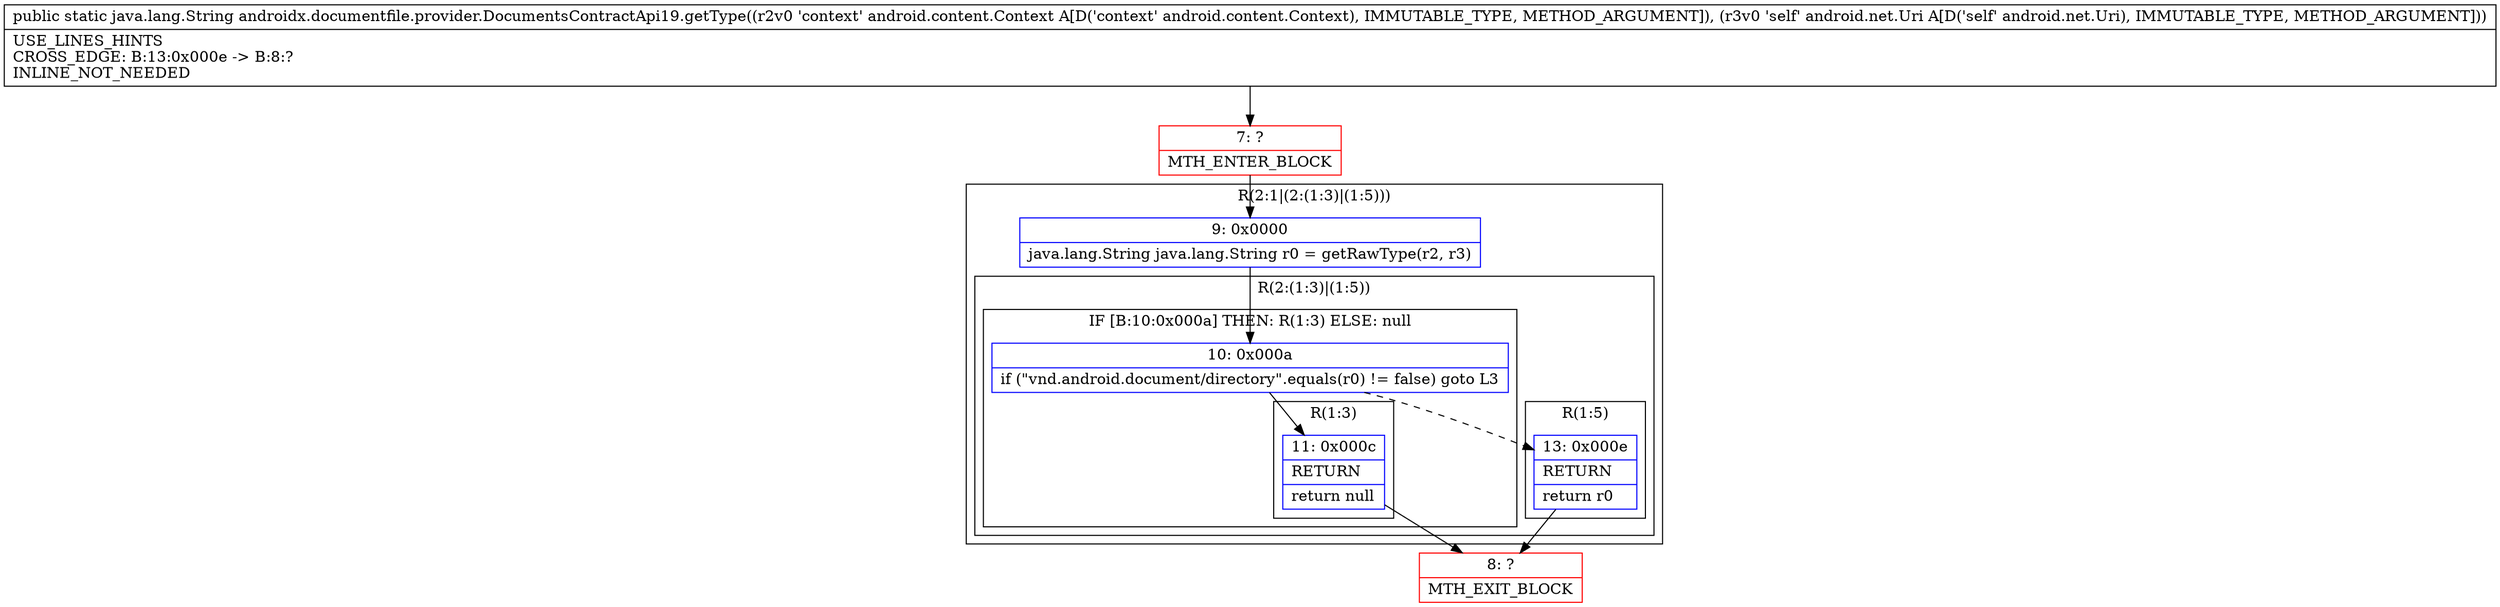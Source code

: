 digraph "CFG forandroidx.documentfile.provider.DocumentsContractApi19.getType(Landroid\/content\/Context;Landroid\/net\/Uri;)Ljava\/lang\/String;" {
subgraph cluster_Region_485150131 {
label = "R(2:1|(2:(1:3)|(1:5)))";
node [shape=record,color=blue];
Node_9 [shape=record,label="{9\:\ 0x0000|java.lang.String java.lang.String r0 = getRawType(r2, r3)\l}"];
subgraph cluster_Region_297722127 {
label = "R(2:(1:3)|(1:5))";
node [shape=record,color=blue];
subgraph cluster_IfRegion_860376285 {
label = "IF [B:10:0x000a] THEN: R(1:3) ELSE: null";
node [shape=record,color=blue];
Node_10 [shape=record,label="{10\:\ 0x000a|if (\"vnd.android.document\/directory\".equals(r0) != false) goto L3\l}"];
subgraph cluster_Region_2008463859 {
label = "R(1:3)";
node [shape=record,color=blue];
Node_11 [shape=record,label="{11\:\ 0x000c|RETURN\l|return null\l}"];
}
}
subgraph cluster_Region_690888145 {
label = "R(1:5)";
node [shape=record,color=blue];
Node_13 [shape=record,label="{13\:\ 0x000e|RETURN\l|return r0\l}"];
}
}
}
Node_7 [shape=record,color=red,label="{7\:\ ?|MTH_ENTER_BLOCK\l}"];
Node_8 [shape=record,color=red,label="{8\:\ ?|MTH_EXIT_BLOCK\l}"];
MethodNode[shape=record,label="{public static java.lang.String androidx.documentfile.provider.DocumentsContractApi19.getType((r2v0 'context' android.content.Context A[D('context' android.content.Context), IMMUTABLE_TYPE, METHOD_ARGUMENT]), (r3v0 'self' android.net.Uri A[D('self' android.net.Uri), IMMUTABLE_TYPE, METHOD_ARGUMENT]))  | USE_LINES_HINTS\lCROSS_EDGE: B:13:0x000e \-\> B:8:?\lINLINE_NOT_NEEDED\l}"];
MethodNode -> Node_7;Node_9 -> Node_10;
Node_10 -> Node_11;
Node_10 -> Node_13[style=dashed];
Node_11 -> Node_8;
Node_13 -> Node_8;
Node_7 -> Node_9;
}

